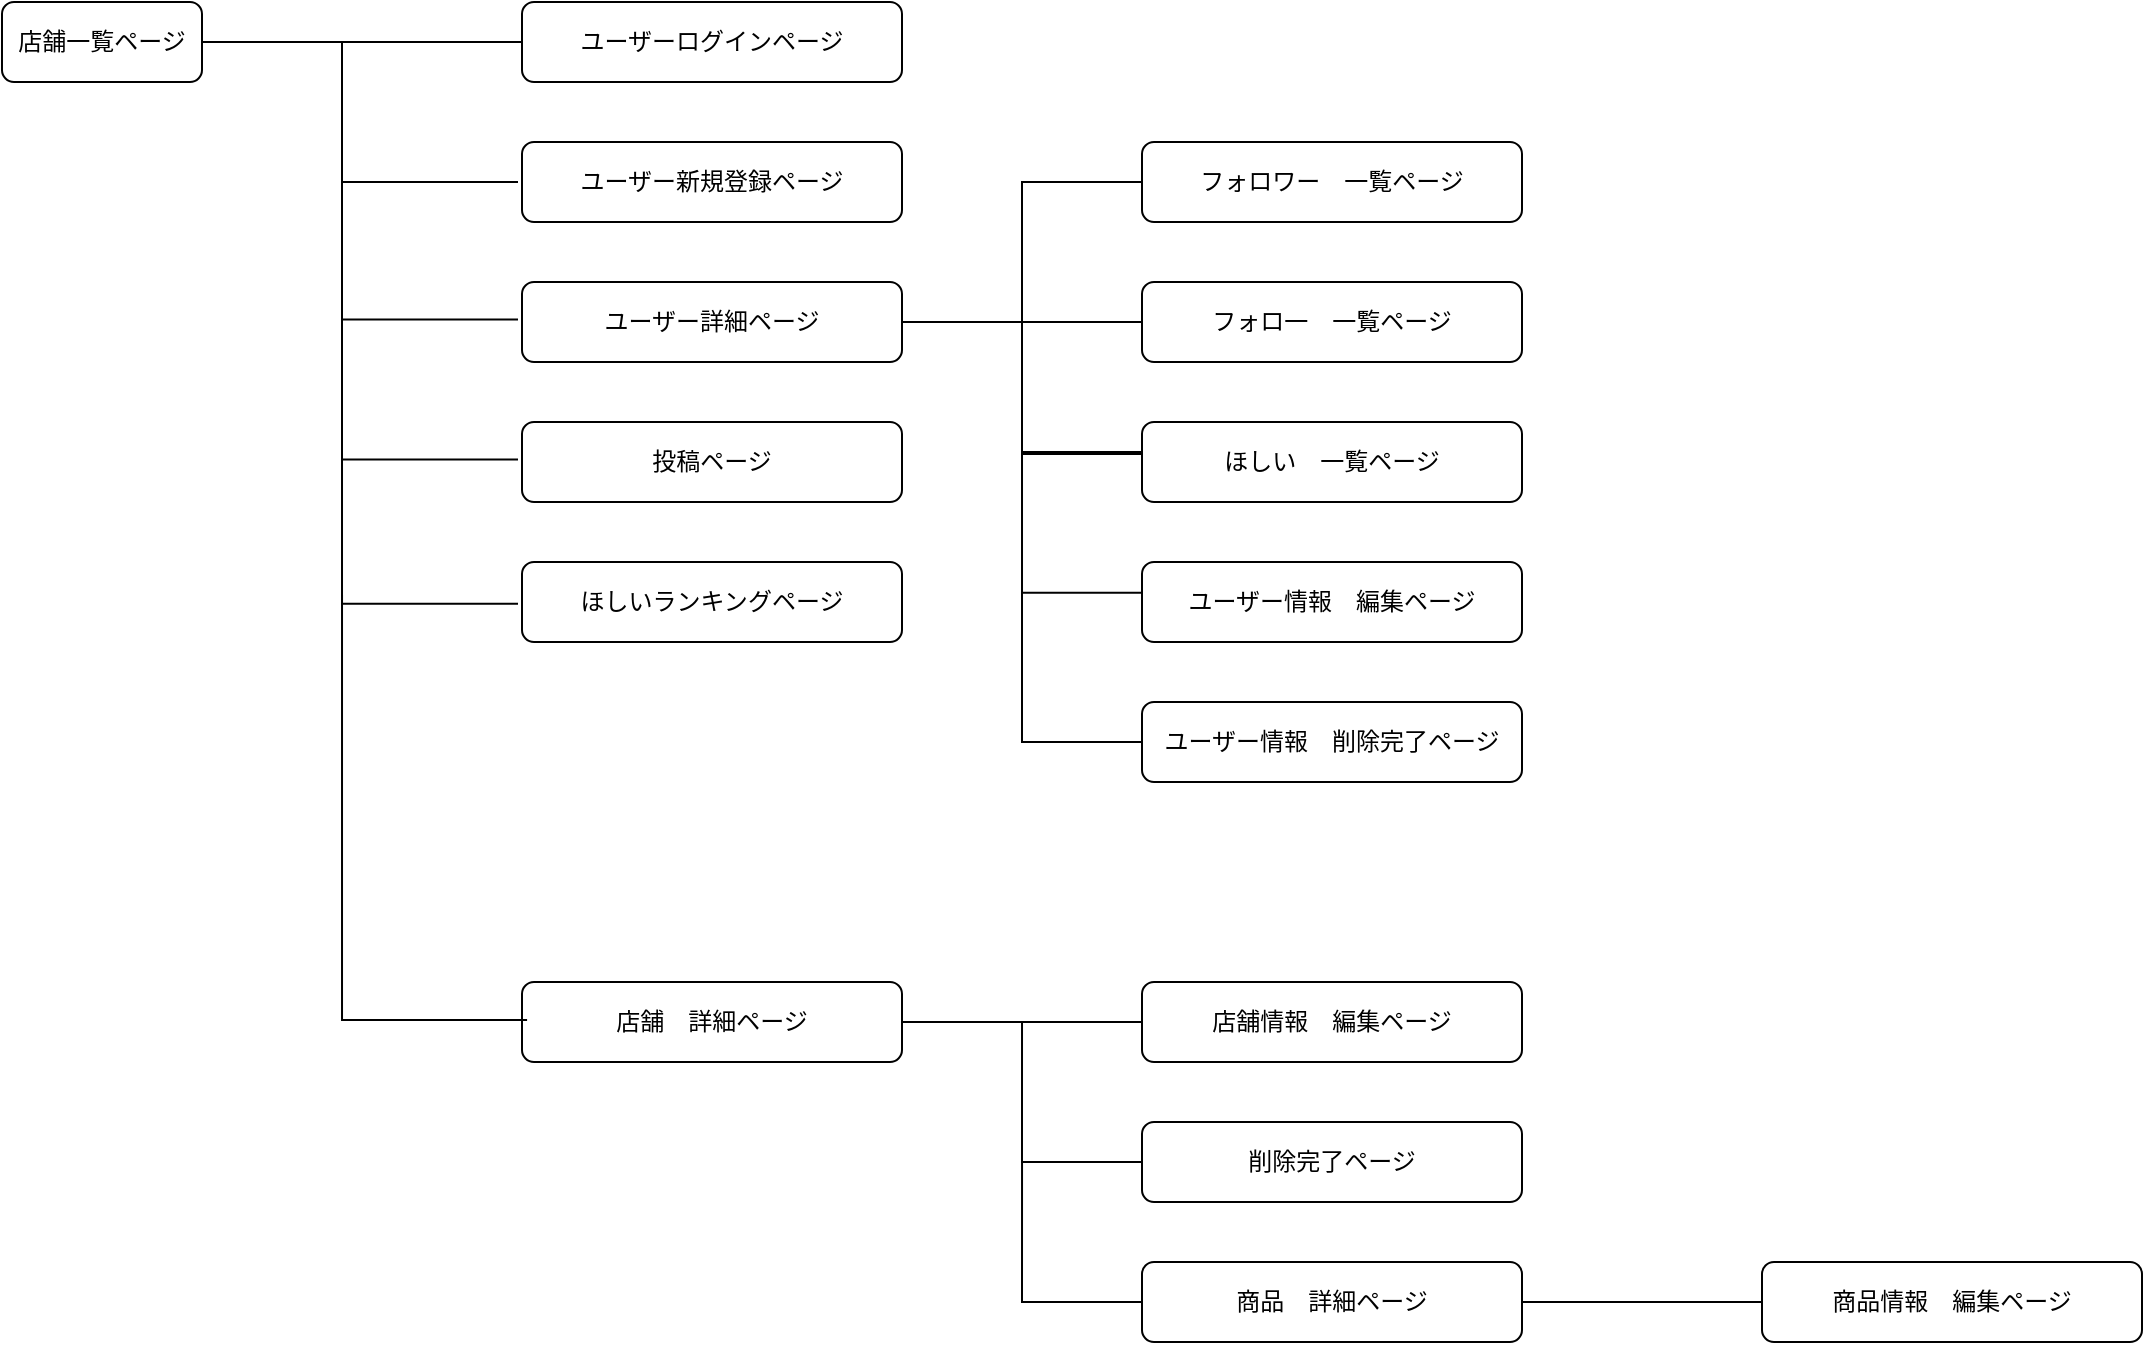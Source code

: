 <mxfile>
    <diagram id="8VJfnn8uMmHbqZ1KrH1m" name="ページ1">
        <mxGraphModel dx="1378" dy="807" grid="1" gridSize="10" guides="1" tooltips="1" connect="1" arrows="1" fold="1" page="1" pageScale="1" pageWidth="1654" pageHeight="1169" math="0" shadow="0">
            <root>
                <mxCell id="0"/>
                <mxCell id="1" parent="0"/>
                <mxCell id="4" style="edgeStyle=none;html=1;exitX=1;exitY=0.5;exitDx=0;exitDy=0;entryX=0;entryY=0.5;entryDx=0;entryDy=0;endArrow=none;endFill=0;" edge="1" parent="1" source="2" target="3">
                    <mxGeometry relative="1" as="geometry"/>
                </mxCell>
                <mxCell id="2" value="店舗一覧ページ" style="whiteSpace=wrap;html=1;align=center;rounded=1;" vertex="1" parent="1">
                    <mxGeometry x="160" y="240" width="100" height="40" as="geometry"/>
                </mxCell>
                <mxCell id="3" value="ユーザーログインページ" style="whiteSpace=wrap;html=1;align=center;rounded=1;" vertex="1" parent="1">
                    <mxGeometry x="420" y="240" width="190" height="40" as="geometry"/>
                </mxCell>
                <mxCell id="7" style="edgeStyle=none;html=1;exitX=1;exitY=0.5;exitDx=0;exitDy=0;entryX=0;entryY=0.5;entryDx=0;entryDy=0;endArrow=none;endFill=0;fontStyle=1" edge="1" parent="1" target="6">
                    <mxGeometry relative="1" as="geometry">
                        <mxPoint x="610" y="400" as="sourcePoint"/>
                    </mxGeometry>
                </mxCell>
                <mxCell id="5" value="ユーザー新規登録ページ" style="whiteSpace=wrap;html=1;align=center;rounded=1;" vertex="1" parent="1">
                    <mxGeometry x="420" y="310" width="190" height="40" as="geometry"/>
                </mxCell>
                <mxCell id="6" value="フォロ一　一覧ページ" style="whiteSpace=wrap;html=1;align=center;rounded=1;" vertex="1" parent="1">
                    <mxGeometry x="730" y="380" width="190" height="40" as="geometry"/>
                </mxCell>
                <mxCell id="8" value="フォロワー　一覧ページ" style="whiteSpace=wrap;html=1;align=center;rounded=1;" vertex="1" parent="1">
                    <mxGeometry x="730" y="310" width="190" height="40" as="geometry"/>
                </mxCell>
                <mxCell id="9" value="" style="shape=partialRectangle;whiteSpace=wrap;html=1;bottom=1;right=1;left=1;top=0;fillColor=none;routingCenterX=-0.5;rounded=1;rotation=90;" vertex="1" parent="1">
                    <mxGeometry x="632.5" y="367.5" width="135" height="60" as="geometry"/>
                </mxCell>
                <mxCell id="10" value="ほしい　一覧ページ" style="whiteSpace=wrap;html=1;align=center;rounded=1;" vertex="1" parent="1">
                    <mxGeometry x="730" y="450" width="190" height="40" as="geometry"/>
                </mxCell>
                <mxCell id="12" value="ユーザー情報　編集ページ" style="whiteSpace=wrap;html=1;align=center;rounded=1;" vertex="1" parent="1">
                    <mxGeometry x="730" y="520" width="190" height="40" as="geometry"/>
                </mxCell>
                <mxCell id="19" style="edgeStyle=elbowEdgeStyle;html=1;exitX=1;exitY=1;exitDx=0;exitDy=0;endArrow=none;endFill=0;entryX=0;entryY=0.5;entryDx=0;entryDy=0;rounded=0;" edge="1" parent="1" source="13" target="17">
                    <mxGeometry relative="1" as="geometry">
                        <mxPoint x="669.667" y="610" as="targetPoint"/>
                        <Array as="points">
                            <mxPoint x="670" y="590"/>
                        </Array>
                    </mxGeometry>
                </mxCell>
                <mxCell id="13" value="" style="shape=partialRectangle;whiteSpace=wrap;html=1;bottom=1;right=1;left=1;top=0;fillColor=none;routingCenterX=-0.5;rounded=1;rotation=90;" vertex="1" parent="1">
                    <mxGeometry x="665.32" y="470.69" width="69.37" height="60" as="geometry"/>
                </mxCell>
                <mxCell id="14" value="" style="shape=partialRectangle;whiteSpace=wrap;html=1;bottom=0;right=0;fillColor=none;rounded=1;rotation=-90;" vertex="1" parent="1">
                    <mxGeometry x="338.75" y="251.25" width="70" height="87.5" as="geometry"/>
                </mxCell>
                <mxCell id="15" value="" style="shape=partialRectangle;whiteSpace=wrap;html=1;bottom=0;right=0;fillColor=none;rounded=1;rotation=-90;" vertex="1" parent="1">
                    <mxGeometry x="338.75" y="320" width="70" height="87.5" as="geometry"/>
                </mxCell>
                <mxCell id="16" value="ユーザー詳細ページ" style="whiteSpace=wrap;html=1;align=center;rounded=1;" vertex="1" parent="1">
                    <mxGeometry x="420" y="380" width="190" height="40" as="geometry"/>
                </mxCell>
                <mxCell id="17" value="ユーザー情報　削除完了ページ" style="whiteSpace=wrap;html=1;align=center;rounded=1;" vertex="1" parent="1">
                    <mxGeometry x="730" y="590" width="190" height="40" as="geometry"/>
                </mxCell>
                <mxCell id="21" value="投稿ページ" style="whiteSpace=wrap;html=1;align=center;rounded=1;" vertex="1" parent="1">
                    <mxGeometry x="420" y="450" width="190" height="40" as="geometry"/>
                </mxCell>
                <mxCell id="22" value="" style="shape=partialRectangle;whiteSpace=wrap;html=1;bottom=0;right=0;fillColor=none;rounded=1;rotation=-90;" vertex="1" parent="1">
                    <mxGeometry x="338.75" y="390" width="70" height="87.5" as="geometry"/>
                </mxCell>
                <mxCell id="29" style="edgeStyle=orthogonalEdgeStyle;rounded=0;html=1;exitX=1;exitY=0.5;exitDx=0;exitDy=0;entryX=0;entryY=0.5;entryDx=0;entryDy=0;endArrow=none;endFill=0;" edge="1" parent="1" source="23" target="25">
                    <mxGeometry relative="1" as="geometry"/>
                </mxCell>
                <mxCell id="23" value="店舗　詳細ページ" style="whiteSpace=wrap;html=1;align=center;rounded=1;" vertex="1" parent="1">
                    <mxGeometry x="420" y="730" width="190" height="40" as="geometry"/>
                </mxCell>
                <mxCell id="24" value="" style="shape=partialRectangle;whiteSpace=wrap;html=1;bottom=0;right=0;fillColor=none;rounded=1;rotation=-90;" vertex="1" parent="1">
                    <mxGeometry x="336.17" y="459.54" width="75.17" height="87.5" as="geometry"/>
                </mxCell>
                <mxCell id="25" value="店舗情報　編集ページ" style="whiteSpace=wrap;html=1;align=center;rounded=1;" vertex="1" parent="1">
                    <mxGeometry x="730" y="730" width="190" height="40" as="geometry"/>
                </mxCell>
                <mxCell id="26" value="削除完了ページ" style="whiteSpace=wrap;html=1;align=center;rounded=1;" vertex="1" parent="1">
                    <mxGeometry x="730" y="800" width="190" height="40" as="geometry"/>
                </mxCell>
                <mxCell id="34" style="edgeStyle=orthogonalEdgeStyle;rounded=0;html=1;exitX=1;exitY=0.5;exitDx=0;exitDy=0;entryX=0;entryY=0.5;entryDx=0;entryDy=0;endArrow=none;endFill=0;" edge="1" parent="1" source="27" target="28">
                    <mxGeometry relative="1" as="geometry"/>
                </mxCell>
                <mxCell id="27" value="商品　詳細ページ" style="whiteSpace=wrap;html=1;align=center;rounded=1;" vertex="1" parent="1">
                    <mxGeometry x="730" y="870" width="190" height="40" as="geometry"/>
                </mxCell>
                <mxCell id="28" value="商品情報　編集ページ" style="whiteSpace=wrap;html=1;align=center;rounded=1;" vertex="1" parent="1">
                    <mxGeometry x="1040" y="870" width="190" height="40" as="geometry"/>
                </mxCell>
                <mxCell id="31" style="edgeStyle=orthogonalEdgeStyle;html=1;endArrow=none;endFill=0;rounded=0;entryX=0;entryY=0.5;entryDx=0;entryDy=0;" edge="1" parent="1" target="26">
                    <mxGeometry relative="1" as="geometry">
                        <mxPoint x="730.01" y="810" as="targetPoint"/>
                        <mxPoint x="670.01" y="750" as="sourcePoint"/>
                        <Array as="points">
                            <mxPoint x="670" y="820"/>
                        </Array>
                    </mxGeometry>
                </mxCell>
                <mxCell id="32" style="edgeStyle=orthogonalEdgeStyle;html=1;endArrow=none;endFill=0;rounded=0;entryX=0;entryY=0.5;entryDx=0;entryDy=0;" edge="1" parent="1">
                    <mxGeometry relative="1" as="geometry">
                        <mxPoint x="730.01" y="890" as="targetPoint"/>
                        <mxPoint x="670.02" y="820" as="sourcePoint"/>
                        <Array as="points">
                            <mxPoint x="670.01" y="890"/>
                        </Array>
                    </mxGeometry>
                </mxCell>
                <mxCell id="36" value="ほしいランキングページ" style="whiteSpace=wrap;html=1;align=center;rounded=1;" vertex="1" parent="1">
                    <mxGeometry x="420" y="520" width="190" height="40" as="geometry"/>
                </mxCell>
                <mxCell id="37" value="" style="shape=partialRectangle;whiteSpace=wrap;html=1;bottom=0;right=0;fillColor=none;rounded=1;rotation=-90;" vertex="1" parent="1">
                    <mxGeometry x="269.93" y="596.95" width="212.19" height="92.03" as="geometry"/>
                </mxCell>
            </root>
        </mxGraphModel>
    </diagram>
</mxfile>